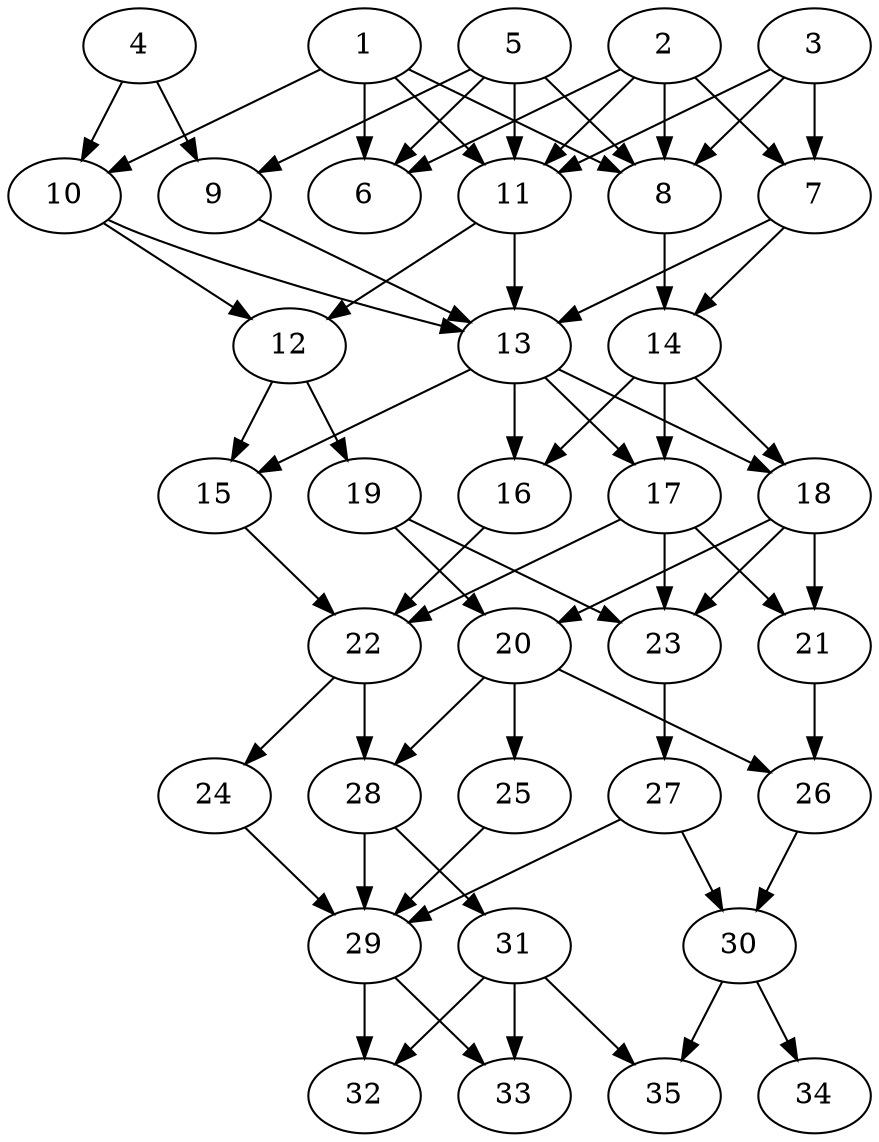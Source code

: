 // DAG automatically generated by daggen at Thu Oct  3 14:05:36 2019
// ./daggen --dot -n 35 --ccr 0.5 --fat 0.5 --regular 0.7 --density 0.7 --mindata 5242880 --maxdata 52428800 
digraph G {
  1 [size="59957248", alpha="0.02", expect_size="29978624"] 
  1 -> 6 [size ="29978624"]
  1 -> 8 [size ="29978624"]
  1 -> 10 [size ="29978624"]
  1 -> 11 [size ="29978624"]
  2 [size="59148288", alpha="0.03", expect_size="29574144"] 
  2 -> 6 [size ="29574144"]
  2 -> 7 [size ="29574144"]
  2 -> 8 [size ="29574144"]
  2 -> 11 [size ="29574144"]
  3 [size="56612864", alpha="0.09", expect_size="28306432"] 
  3 -> 7 [size ="28306432"]
  3 -> 8 [size ="28306432"]
  3 -> 11 [size ="28306432"]
  4 [size="27504640", alpha="0.02", expect_size="13752320"] 
  4 -> 9 [size ="13752320"]
  4 -> 10 [size ="13752320"]
  5 [size="11192320", alpha="0.11", expect_size="5596160"] 
  5 -> 6 [size ="5596160"]
  5 -> 8 [size ="5596160"]
  5 -> 9 [size ="5596160"]
  5 -> 11 [size ="5596160"]
  6 [size="69603328", alpha="0.12", expect_size="34801664"] 
  7 [size="19980288", alpha="0.00", expect_size="9990144"] 
  7 -> 13 [size ="9990144"]
  7 -> 14 [size ="9990144"]
  8 [size="58439680", alpha="0.14", expect_size="29219840"] 
  8 -> 14 [size ="29219840"]
  9 [size="46270464", alpha="0.09", expect_size="23135232"] 
  9 -> 13 [size ="23135232"]
  10 [size="91432960", alpha="0.09", expect_size="45716480"] 
  10 -> 12 [size ="45716480"]
  10 -> 13 [size ="45716480"]
  11 [size="50157568", alpha="0.09", expect_size="25078784"] 
  11 -> 12 [size ="25078784"]
  11 -> 13 [size ="25078784"]
  12 [size="58941440", alpha="0.06", expect_size="29470720"] 
  12 -> 15 [size ="29470720"]
  12 -> 19 [size ="29470720"]
  13 [size="74690560", alpha="0.19", expect_size="37345280"] 
  13 -> 15 [size ="37345280"]
  13 -> 16 [size ="37345280"]
  13 -> 17 [size ="37345280"]
  13 -> 18 [size ="37345280"]
  14 [size="21057536", alpha="0.14", expect_size="10528768"] 
  14 -> 16 [size ="10528768"]
  14 -> 17 [size ="10528768"]
  14 -> 18 [size ="10528768"]
  15 [size="31778816", alpha="0.17", expect_size="15889408"] 
  15 -> 22 [size ="15889408"]
  16 [size="84453376", alpha="0.14", expect_size="42226688"] 
  16 -> 22 [size ="42226688"]
  17 [size="44500992", alpha="0.13", expect_size="22250496"] 
  17 -> 21 [size ="22250496"]
  17 -> 22 [size ="22250496"]
  17 -> 23 [size ="22250496"]
  18 [size="44920832", alpha="0.03", expect_size="22460416"] 
  18 -> 20 [size ="22460416"]
  18 -> 21 [size ="22460416"]
  18 -> 23 [size ="22460416"]
  19 [size="15607808", alpha="0.13", expect_size="7803904"] 
  19 -> 20 [size ="7803904"]
  19 -> 23 [size ="7803904"]
  20 [size="58439680", alpha="0.15", expect_size="29219840"] 
  20 -> 25 [size ="29219840"]
  20 -> 26 [size ="29219840"]
  20 -> 28 [size ="29219840"]
  21 [size="102811648", alpha="0.07", expect_size="51405824"] 
  21 -> 26 [size ="51405824"]
  22 [size="51554304", alpha="0.10", expect_size="25777152"] 
  22 -> 24 [size ="25777152"]
  22 -> 28 [size ="25777152"]
  23 [size="79450112", alpha="0.02", expect_size="39725056"] 
  23 -> 27 [size ="39725056"]
  24 [size="75161600", alpha="0.18", expect_size="37580800"] 
  24 -> 29 [size ="37580800"]
  25 [size="44531712", alpha="0.14", expect_size="22265856"] 
  25 -> 29 [size ="22265856"]
  26 [size="31080448", alpha="0.03", expect_size="15540224"] 
  26 -> 30 [size ="15540224"]
  27 [size="98539520", alpha="0.14", expect_size="49269760"] 
  27 -> 29 [size ="49269760"]
  27 -> 30 [size ="49269760"]
  28 [size="67350528", alpha="0.15", expect_size="33675264"] 
  28 -> 29 [size ="33675264"]
  28 -> 31 [size ="33675264"]
  29 [size="81891328", alpha="0.03", expect_size="40945664"] 
  29 -> 32 [size ="40945664"]
  29 -> 33 [size ="40945664"]
  30 [size="50716672", alpha="0.08", expect_size="25358336"] 
  30 -> 34 [size ="25358336"]
  30 -> 35 [size ="25358336"]
  31 [size="27920384", alpha="0.02", expect_size="13960192"] 
  31 -> 32 [size ="13960192"]
  31 -> 33 [size ="13960192"]
  31 -> 35 [size ="13960192"]
  32 [size="62976000", alpha="0.07", expect_size="31488000"] 
  33 [size="15804416", alpha="0.04", expect_size="7902208"] 
  34 [size="26904576", alpha="0.05", expect_size="13452288"] 
  35 [size="18923520", alpha="0.09", expect_size="9461760"] 
}
